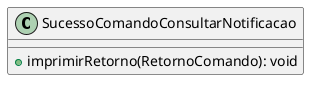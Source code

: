 @startuml

class SucessoComandoConsultarNotificacao  {

    + imprimirRetorno(RetornoComando): void
}

@enduml